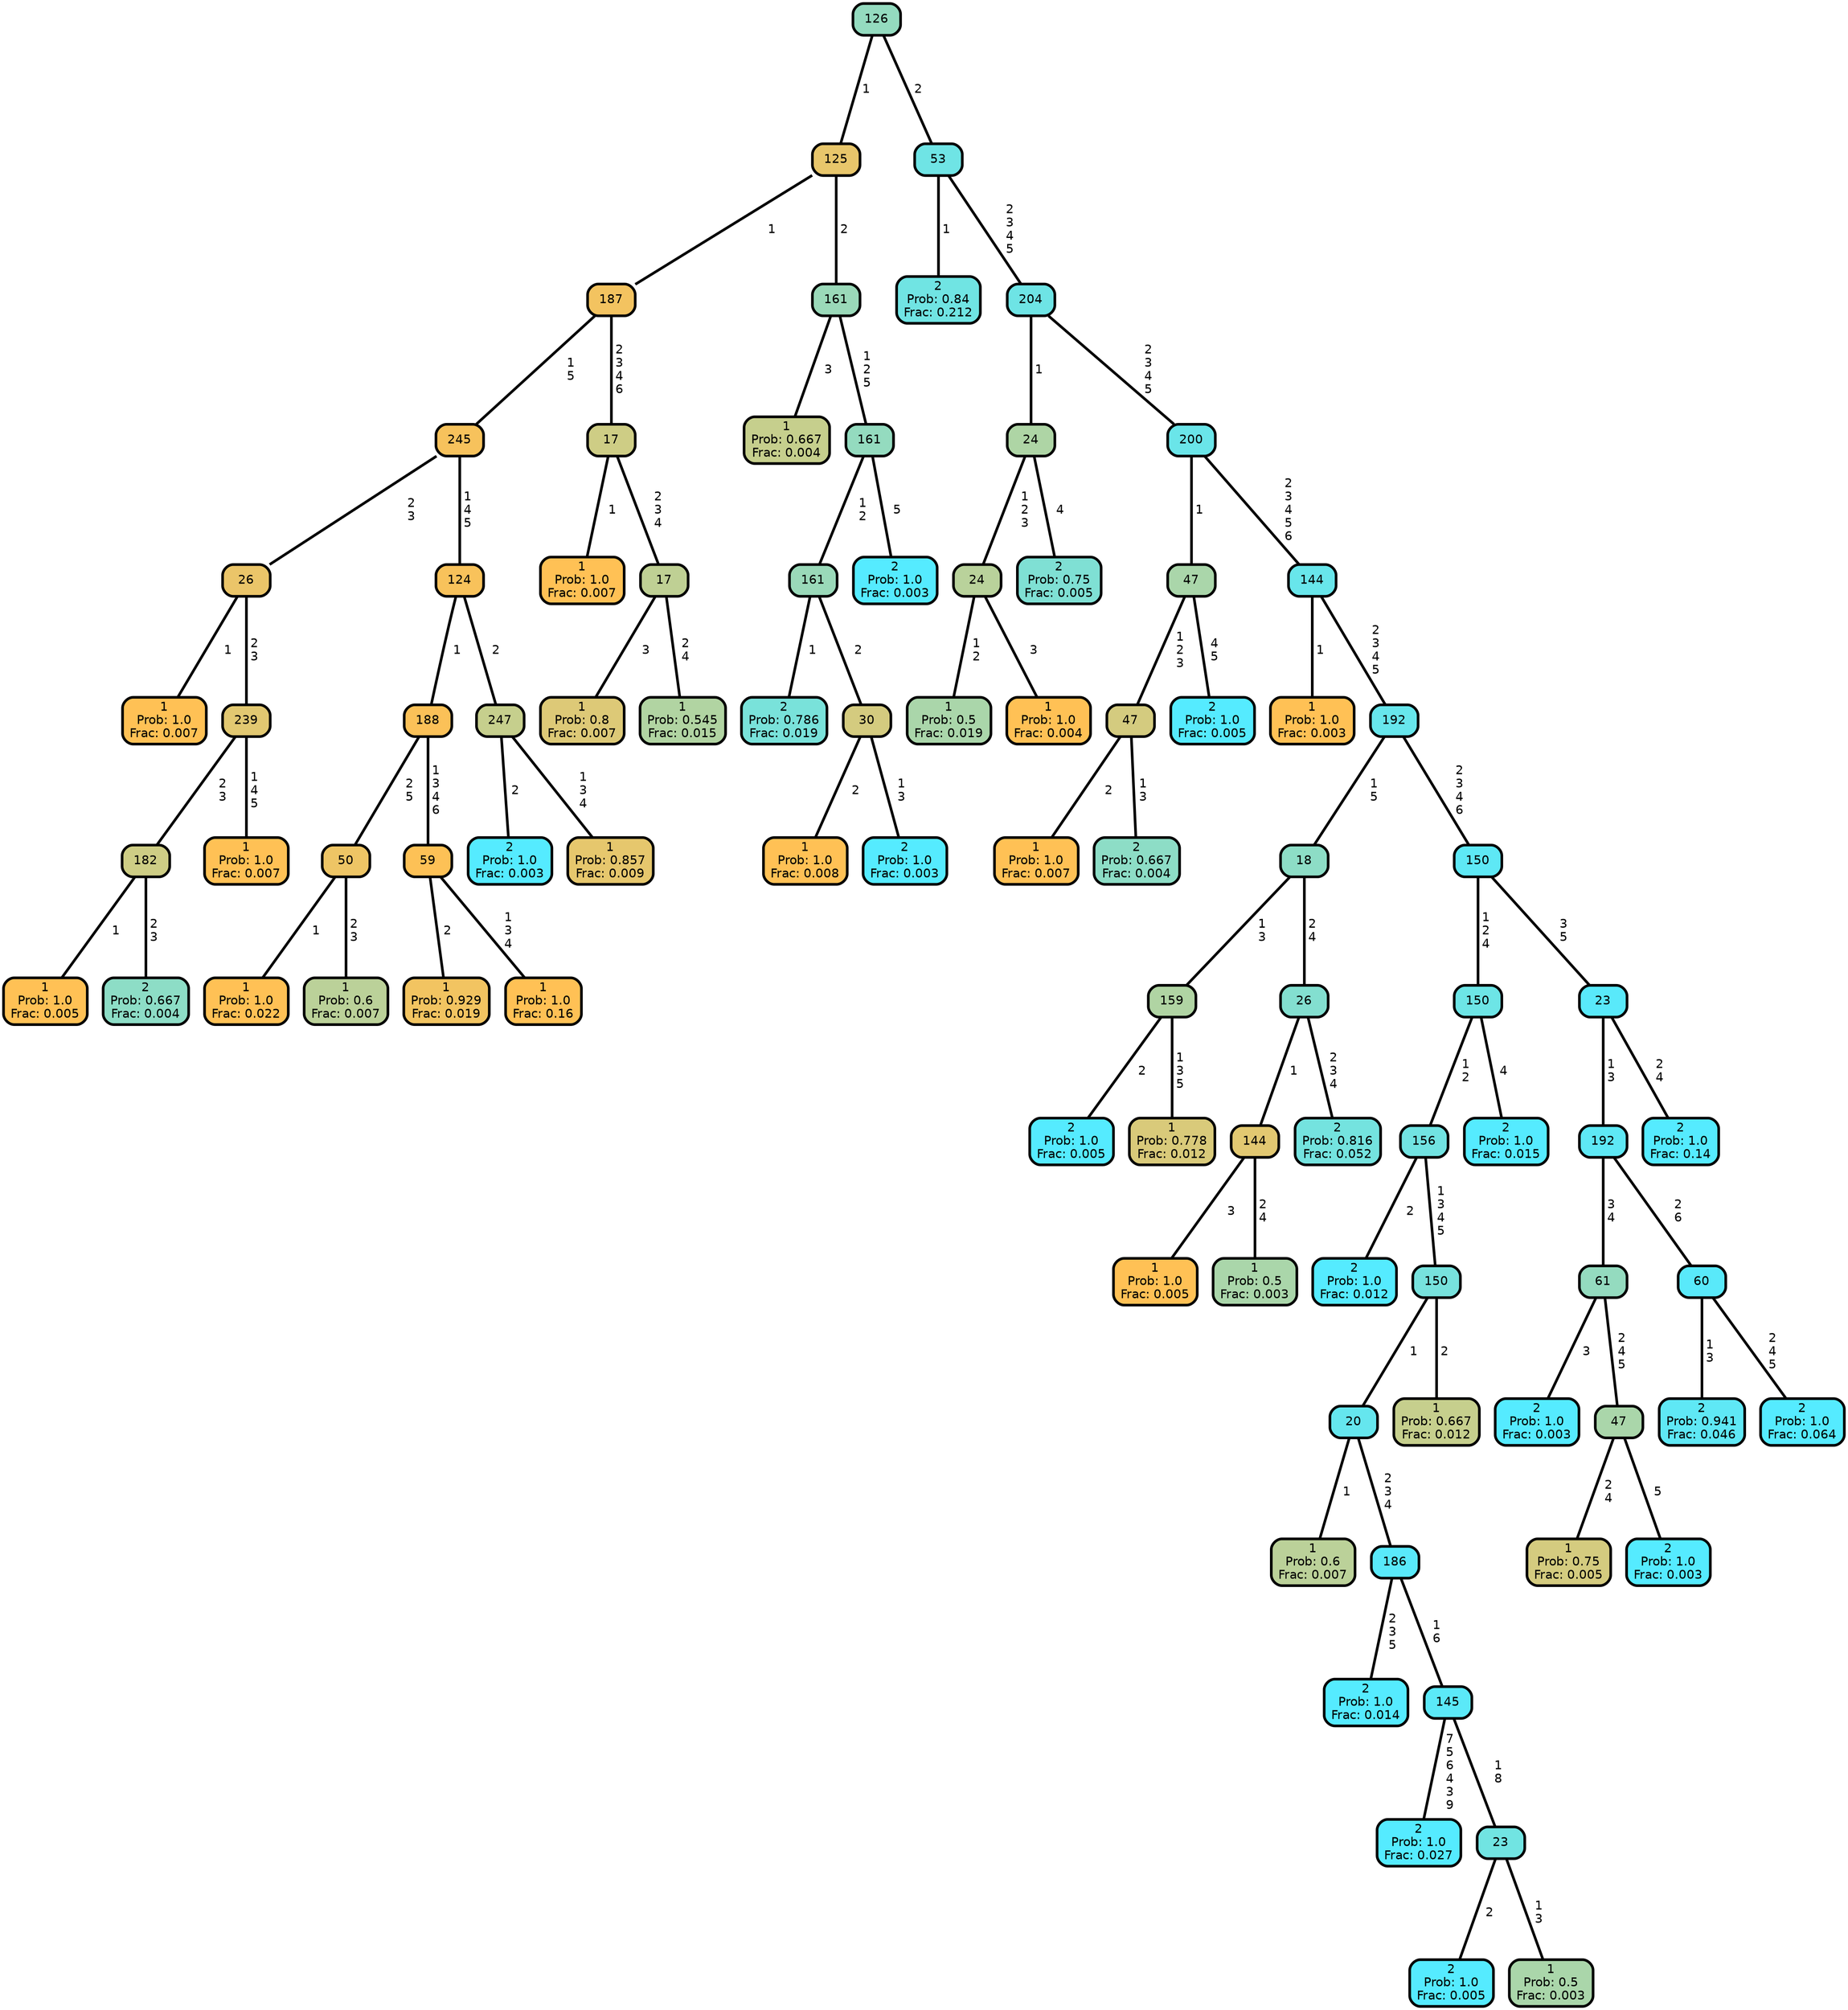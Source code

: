 graph Tree {
node [shape=box, style="filled, rounded",color="black",penwidth="3",fontcolor="black",                 fontname=helvetica] ;
graph [ranksep="0 equally", splines=straight,                 bgcolor=transparent, dpi=200] ;
edge [fontname=helvetica, color=black] ;
0 [label="1
Prob: 1.0
Frac: 0.007", fillcolor="#ffc155"] ;
1 [label="26", fillcolor="#ebc569"] ;
2 [label="1
Prob: 1.0
Frac: 0.005", fillcolor="#ffc155"] ;
3 [label="182", fillcolor="#cecd85"] ;
4 [label="2
Prob: 0.667
Frac: 0.004", fillcolor="#8dddc6"] ;
5 [label="239", fillcolor="#e2c871"] ;
6 [label="1
Prob: 1.0
Frac: 0.007", fillcolor="#ffc155"] ;
7 [label="245", fillcolor="#f7c25c"] ;
8 [label="1
Prob: 1.0
Frac: 0.022", fillcolor="#ffc155"] ;
9 [label="50", fillcolor="#eec565"] ;
10 [label="1
Prob: 0.6
Frac: 0.007", fillcolor="#bbd199"] ;
11 [label="188", fillcolor="#fbc158"] ;
12 [label="1
Prob: 0.929
Frac: 0.019", fillcolor="#f2c461"] ;
13 [label="59", fillcolor="#fdc156"] ;
14 [label="1
Prob: 1.0
Frac: 0.16", fillcolor="#ffc155"] ;
15 [label="124", fillcolor="#f8c25b"] ;
16 [label="2
Prob: 1.0
Frac: 0.003", fillcolor="#55ebff"] ;
17 [label="247", fillcolor="#c6cf8d"] ;
18 [label="1
Prob: 0.857
Frac: 0.009", fillcolor="#e6c76d"] ;
19 [label="187", fillcolor="#f3c360"] ;
20 [label="1
Prob: 1.0
Frac: 0.007", fillcolor="#ffc155"] ;
21 [label="17", fillcolor="#cecd85"] ;
22 [label="1
Prob: 0.8
Frac: 0.007", fillcolor="#ddc977"] ;
23 [label="17", fillcolor="#bfd094"] ;
24 [label="1
Prob: 0.545
Frac: 0.015", fillcolor="#b1d4a2"] ;
25 [label="125", fillcolor="#e8c66b"] ;
26 [label="1
Prob: 0.667
Frac: 0.004", fillcolor="#c6cf8d"] ;
27 [label="161", fillcolor="#9ad9b9"] ;
28 [label="2
Prob: 0.786
Frac: 0.019", fillcolor="#79e2da"] ;
29 [label="161", fillcolor="#9ad9b9"] ;
30 [label="1
Prob: 1.0
Frac: 0.008", fillcolor="#ffc155"] ;
31 [label="30", fillcolor="#d4cb7f"] ;
32 [label="2
Prob: 1.0
Frac: 0.003", fillcolor="#55ebff"] ;
33 [label="161", fillcolor="#94dbbf"] ;
34 [label="2
Prob: 1.0
Frac: 0.003", fillcolor="#55ebff"] ;
35 [label="126", fillcolor="#94dbbf"] ;
36 [label="2
Prob: 0.84
Frac: 0.212", fillcolor="#70e4e3"] ;
37 [label="53", fillcolor="#6fe4e5"] ;
38 [label="1
Prob: 0.5
Frac: 0.019", fillcolor="#aad6aa"] ;
39 [label="24", fillcolor="#b9d29b"] ;
40 [label="1
Prob: 1.0
Frac: 0.004", fillcolor="#ffc155"] ;
41 [label="24", fillcolor="#aed5a5"] ;
42 [label="2
Prob: 0.75
Frac: 0.005", fillcolor="#7fe0d4"] ;
43 [label="204", fillcolor="#6ee4e5"] ;
44 [label="1
Prob: 1.0
Frac: 0.007", fillcolor="#ffc155"] ;
45 [label="47", fillcolor="#d4cb7f"] ;
46 [label="2
Prob: 0.667
Frac: 0.004", fillcolor="#8dddc6"] ;
47 [label="47", fillcolor="#aad6aa"] ;
48 [label="2
Prob: 1.0
Frac: 0.005", fillcolor="#55ebff"] ;
49 [label="200", fillcolor="#6ae5e9"] ;
50 [label="1
Prob: 1.0
Frac: 0.003", fillcolor="#ffc155"] ;
51 [label="144", fillcolor="#68e6eb"] ;
52 [label="2
Prob: 1.0
Frac: 0.005", fillcolor="#55ebff"] ;
53 [label="159", fillcolor="#b0d4a3"] ;
54 [label="1
Prob: 0.778
Frac: 0.012", fillcolor="#d9ca7a"] ;
55 [label="18", fillcolor="#8dddc6"] ;
56 [label="1
Prob: 1.0
Frac: 0.005", fillcolor="#ffc155"] ;
57 [label="144", fillcolor="#e2c871"] ;
58 [label="1
Prob: 0.5
Frac: 0.003", fillcolor="#aad6aa"] ;
59 [label="26", fillcolor="#83dfd0"] ;
60 [label="2
Prob: 0.816
Frac: 0.052", fillcolor="#74e3df"] ;
61 [label="192", fillcolor="#67e6ec"] ;
62 [label="2
Prob: 1.0
Frac: 0.012", fillcolor="#55ebff"] ;
63 [label="156", fillcolor="#71e3e2"] ;
64 [label="1
Prob: 0.6
Frac: 0.007", fillcolor="#bbd199"] ;
65 [label="20", fillcolor="#65e6ee"] ;
66 [label="2
Prob: 1.0
Frac: 0.014", fillcolor="#55ebff"] ;
67 [label="186", fillcolor="#59e9fa"] ;
68 [label="2
Prob: 1.0
Frac: 0.027", fillcolor="#55ebff"] ;
69 [label="145", fillcolor="#5be9f8"] ;
70 [label="2
Prob: 1.0
Frac: 0.005", fillcolor="#55ebff"] ;
71 [label="23", fillcolor="#71e4e2"] ;
72 [label="1
Prob: 0.5
Frac: 0.003", fillcolor="#aad6aa"] ;
73 [label="150", fillcolor="#77e2dd"] ;
74 [label="1
Prob: 0.667
Frac: 0.012", fillcolor="#c6cf8d"] ;
75 [label="150", fillcolor="#6de5e6"] ;
76 [label="2
Prob: 1.0
Frac: 0.015", fillcolor="#55ebff"] ;
77 [label="150", fillcolor="#5ee8f5"] ;
78 [label="2
Prob: 1.0
Frac: 0.003", fillcolor="#55ebff"] ;
79 [label="61", fillcolor="#94dbbf"] ;
80 [label="1
Prob: 0.75
Frac: 0.005", fillcolor="#d4cb7f"] ;
81 [label="47", fillcolor="#aad6aa"] ;
82 [label="2
Prob: 1.0
Frac: 0.003", fillcolor="#55ebff"] ;
83 [label="192", fillcolor="#5ee8f5"] ;
84 [label="2
Prob: 0.941
Frac: 0.046", fillcolor="#5fe8f5"] ;
85 [label="60", fillcolor="#59e9fa"] ;
86 [label="2
Prob: 1.0
Frac: 0.064", fillcolor="#55ebff"] ;
87 [label="23", fillcolor="#59e9fa"] ;
88 [label="2
Prob: 1.0
Frac: 0.14", fillcolor="#55ebff"] ;
1 -- 0 [label=" 1",penwidth=3] ;
1 -- 5 [label=" 2\n 3",penwidth=3] ;
3 -- 2 [label=" 1",penwidth=3] ;
3 -- 4 [label=" 2\n 3",penwidth=3] ;
5 -- 3 [label=" 2\n 3",penwidth=3] ;
5 -- 6 [label=" 1\n 4\n 5",penwidth=3] ;
7 -- 1 [label=" 2\n 3",penwidth=3] ;
7 -- 15 [label=" 1\n 4\n 5",penwidth=3] ;
9 -- 8 [label=" 1",penwidth=3] ;
9 -- 10 [label=" 2\n 3",penwidth=3] ;
11 -- 9 [label=" 2\n 5",penwidth=3] ;
11 -- 13 [label=" 1\n 3\n 4\n 6",penwidth=3] ;
13 -- 12 [label=" 2",penwidth=3] ;
13 -- 14 [label=" 1\n 3\n 4",penwidth=3] ;
15 -- 11 [label=" 1",penwidth=3] ;
15 -- 17 [label=" 2",penwidth=3] ;
17 -- 16 [label=" 2",penwidth=3] ;
17 -- 18 [label=" 1\n 3\n 4",penwidth=3] ;
19 -- 7 [label=" 1\n 5",penwidth=3] ;
19 -- 21 [label=" 2\n 3\n 4\n 6",penwidth=3] ;
21 -- 20 [label=" 1",penwidth=3] ;
21 -- 23 [label=" 2\n 3\n 4",penwidth=3] ;
23 -- 22 [label=" 3",penwidth=3] ;
23 -- 24 [label=" 2\n 4",penwidth=3] ;
25 -- 19 [label=" 1",penwidth=3] ;
25 -- 27 [label=" 2",penwidth=3] ;
27 -- 26 [label=" 3",penwidth=3] ;
27 -- 33 [label=" 1\n 2\n 5",penwidth=3] ;
29 -- 28 [label=" 1",penwidth=3] ;
29 -- 31 [label=" 2",penwidth=3] ;
31 -- 30 [label=" 2",penwidth=3] ;
31 -- 32 [label=" 1\n 3",penwidth=3] ;
33 -- 29 [label=" 1\n 2",penwidth=3] ;
33 -- 34 [label=" 5",penwidth=3] ;
35 -- 25 [label=" 1",penwidth=3] ;
35 -- 37 [label=" 2",penwidth=3] ;
37 -- 36 [label=" 1",penwidth=3] ;
37 -- 43 [label=" 2\n 3\n 4\n 5",penwidth=3] ;
39 -- 38 [label=" 1\n 2",penwidth=3] ;
39 -- 40 [label=" 3",penwidth=3] ;
41 -- 39 [label=" 1\n 2\n 3",penwidth=3] ;
41 -- 42 [label=" 4",penwidth=3] ;
43 -- 41 [label=" 1",penwidth=3] ;
43 -- 49 [label=" 2\n 3\n 4\n 5",penwidth=3] ;
45 -- 44 [label=" 2",penwidth=3] ;
45 -- 46 [label=" 1\n 3",penwidth=3] ;
47 -- 45 [label=" 1\n 2\n 3",penwidth=3] ;
47 -- 48 [label=" 4\n 5",penwidth=3] ;
49 -- 47 [label=" 1",penwidth=3] ;
49 -- 51 [label=" 2\n 3\n 4\n 5\n 6",penwidth=3] ;
51 -- 50 [label=" 1",penwidth=3] ;
51 -- 61 [label=" 2\n 3\n 4\n 5",penwidth=3] ;
53 -- 52 [label=" 2",penwidth=3] ;
53 -- 54 [label=" 1\n 3\n 5",penwidth=3] ;
55 -- 53 [label=" 1\n 3",penwidth=3] ;
55 -- 59 [label=" 2\n 4",penwidth=3] ;
57 -- 56 [label=" 3",penwidth=3] ;
57 -- 58 [label=" 2\n 4",penwidth=3] ;
59 -- 57 [label=" 1",penwidth=3] ;
59 -- 60 [label=" 2\n 3\n 4",penwidth=3] ;
61 -- 55 [label=" 1\n 5",penwidth=3] ;
61 -- 77 [label=" 2\n 3\n 4\n 6",penwidth=3] ;
63 -- 62 [label=" 2",penwidth=3] ;
63 -- 73 [label=" 1\n 3\n 4\n 5",penwidth=3] ;
65 -- 64 [label=" 1",penwidth=3] ;
65 -- 67 [label=" 2\n 3\n 4",penwidth=3] ;
67 -- 66 [label=" 2\n 3\n 5",penwidth=3] ;
67 -- 69 [label=" 1\n 6",penwidth=3] ;
69 -- 68 [label=" 7\n 5\n 6\n 4\n 3\n 9",penwidth=3] ;
69 -- 71 [label=" 1\n 8",penwidth=3] ;
71 -- 70 [label=" 2",penwidth=3] ;
71 -- 72 [label=" 1\n 3",penwidth=3] ;
73 -- 65 [label=" 1",penwidth=3] ;
73 -- 74 [label=" 2",penwidth=3] ;
75 -- 63 [label=" 1\n 2",penwidth=3] ;
75 -- 76 [label=" 4",penwidth=3] ;
77 -- 75 [label=" 1\n 2\n 4",penwidth=3] ;
77 -- 87 [label=" 3\n 5",penwidth=3] ;
79 -- 78 [label=" 3",penwidth=3] ;
79 -- 81 [label=" 2\n 4\n 5",penwidth=3] ;
81 -- 80 [label=" 2\n 4",penwidth=3] ;
81 -- 82 [label=" 5",penwidth=3] ;
83 -- 79 [label=" 3\n 4",penwidth=3] ;
83 -- 85 [label=" 2\n 6",penwidth=3] ;
85 -- 84 [label=" 1\n 3",penwidth=3] ;
85 -- 86 [label=" 2\n 4\n 5",penwidth=3] ;
87 -- 83 [label=" 1\n 3",penwidth=3] ;
87 -- 88 [label=" 2\n 4",penwidth=3] ;
{rank = same;}}